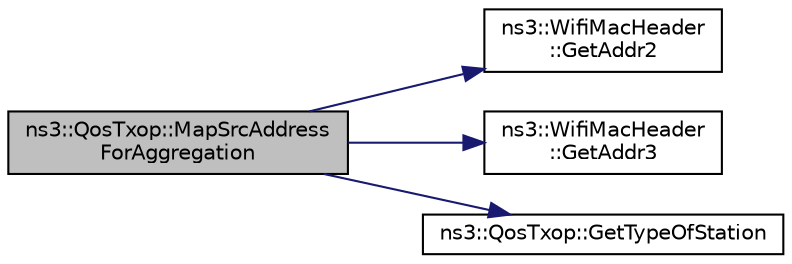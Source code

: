 digraph "ns3::QosTxop::MapSrcAddressForAggregation"
{
 // LATEX_PDF_SIZE
  edge [fontname="Helvetica",fontsize="10",labelfontname="Helvetica",labelfontsize="10"];
  node [fontname="Helvetica",fontsize="10",shape=record];
  rankdir="LR";
  Node1 [label="ns3::QosTxop::MapSrcAddress\lForAggregation",height=0.2,width=0.4,color="black", fillcolor="grey75", style="filled", fontcolor="black",tooltip="This functions are used only to correctly set source address in A-MSDU subframes."];
  Node1 -> Node2 [color="midnightblue",fontsize="10",style="solid",fontname="Helvetica"];
  Node2 [label="ns3::WifiMacHeader\l::GetAddr2",height=0.2,width=0.4,color="black", fillcolor="white", style="filled",URL="$classns3_1_1_wifi_mac_header.html#a5d32ca3e3a34f1185df86927d4346430",tooltip="Return the address in the Address 2 field."];
  Node1 -> Node3 [color="midnightblue",fontsize="10",style="solid",fontname="Helvetica"];
  Node3 [label="ns3::WifiMacHeader\l::GetAddr3",height=0.2,width=0.4,color="black", fillcolor="white", style="filled",URL="$classns3_1_1_wifi_mac_header.html#a03391604609ee43e1a4dbc8a2b04fd00",tooltip="Return the address in the Address 3 field."];
  Node1 -> Node4 [color="midnightblue",fontsize="10",style="solid",fontname="Helvetica"];
  Node4 [label="ns3::QosTxop::GetTypeOfStation",height=0.2,width=0.4,color="black", fillcolor="white", style="filled",URL="$classns3_1_1_qos_txop.html#a5a6f2a45fd7f8e27f815ac51e17b3000",tooltip="Return type of station."];
}
